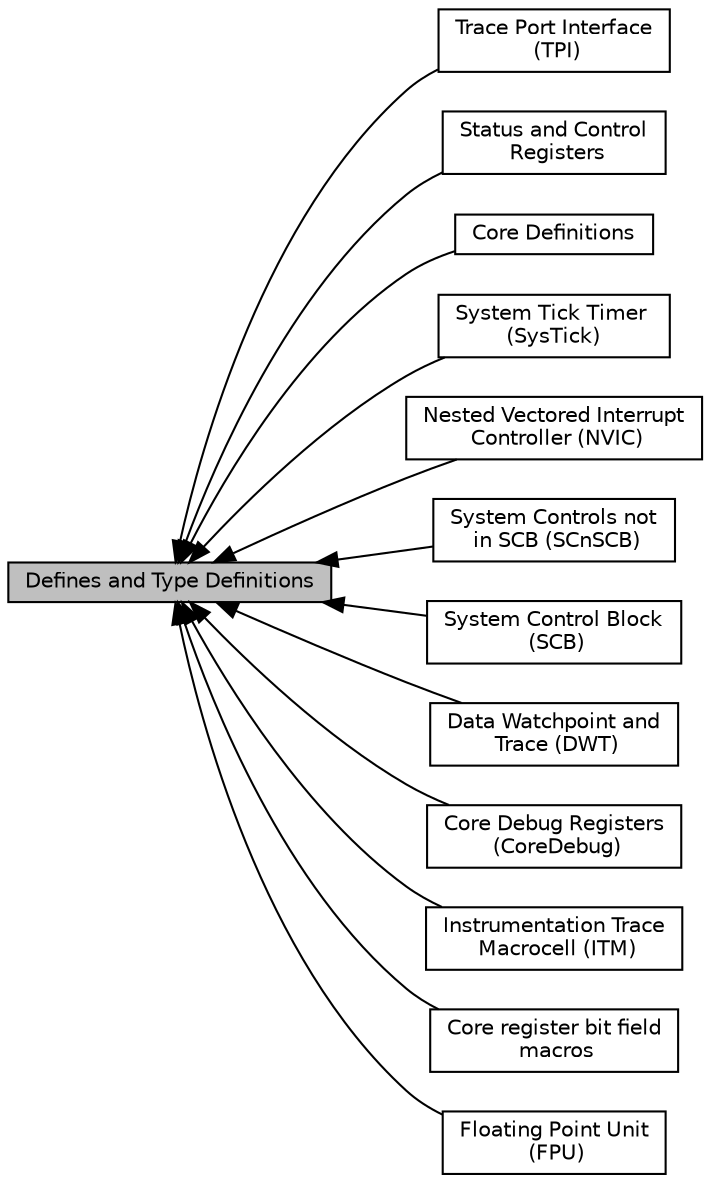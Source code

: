 digraph "Defines and Type Definitions"
{
  edge [fontname="Helvetica",fontsize="10",labelfontname="Helvetica",labelfontsize="10"];
  node [fontname="Helvetica",fontsize="10",shape=record];
  rankdir=LR;
  Node6 [label="Trace Port Interface\l (TPI)",height=0.2,width=0.4,color="black", fillcolor="white", style="filled",URL="$group___c_m_s_i_s___t_p_i.html",tooltip="Type definitions for the Trace Port Interface (TPI) "];
  Node1 [label="Status and Control\l Registers",height=0.2,width=0.4,color="black", fillcolor="white", style="filled",URL="$group___c_m_s_i_s___c_o_r_e.html",tooltip="Core Register type definitions. "];
  Node9 [label="Core Definitions",height=0.2,width=0.4,color="black", fillcolor="white", style="filled",URL="$group___c_m_s_i_s__core__base.html",tooltip="Definitions for base addresses, unions, and structures. "];
  Node4 [label="System Tick Timer \l(SysTick)",height=0.2,width=0.4,color="black", fillcolor="white", style="filled",URL="$group___c_m_s_i_s___sys_tick.html",tooltip="Type definitions for the System Timer Registers. "];
  Node2 [label="Nested Vectored Interrupt\l Controller (NVIC)",height=0.2,width=0.4,color="black", fillcolor="white", style="filled",URL="$group___c_m_s_i_s___n_v_i_c.html",tooltip="Type definitions for the NVIC Registers. "];
  Node10 [label="System Controls not\l in SCB (SCnSCB)",height=0.2,width=0.4,color="black", fillcolor="white", style="filled",URL="$group___c_m_s_i_s___s_cn_s_c_b.html",tooltip="Type definitions for the System Control and ID Register not in the SCB. "];
  Node3 [label="System Control Block\l (SCB)",height=0.2,width=0.4,color="black", fillcolor="white", style="filled",URL="$group___c_m_s_i_s___s_c_b.html",tooltip="Type definitions for the System Control Block Registers. "];
  Node5 [label="Data Watchpoint and\l Trace (DWT)",height=0.2,width=0.4,color="black", fillcolor="white", style="filled",URL="$group___c_m_s_i_s___d_w_t.html",tooltip="Type definitions for the Data Watchpoint and Trace (DWT) "];
  Node7 [label="Core Debug Registers\l (CoreDebug)",height=0.2,width=0.4,color="black", fillcolor="white", style="filled",URL="$group___c_m_s_i_s___core_debug.html",tooltip="Type definitions for the Core Debug Registers. "];
  Node11 [label="Instrumentation Trace\l Macrocell (ITM)",height=0.2,width=0.4,color="black", fillcolor="white", style="filled",URL="$group___c_m_s_i_s___i_t_m.html",tooltip="Type definitions for the Instrumentation Trace Macrocell (ITM) "];
  Node0 [label="Defines and Type Definitions",height=0.2,width=0.4,color="black", fillcolor="grey75", style="filled", fontcolor="black"];
  Node8 [label="Core register bit field\l macros",height=0.2,width=0.4,color="black", fillcolor="white", style="filled",URL="$group___c_m_s_i_s__core__bitfield.html",tooltip="Macros for use with bit field definitions (xxx_Pos, xxx_Msk). "];
  Node12 [label="Floating Point Unit\l (FPU)",height=0.2,width=0.4,color="black", fillcolor="white", style="filled",URL="$group___c_m_s_i_s___f_p_u.html",tooltip="Type definitions for the Floating Point Unit (FPU) "];
  Node0->Node1 [shape=plaintext, dir="back", style="solid"];
  Node0->Node2 [shape=plaintext, dir="back", style="solid"];
  Node0->Node3 [shape=plaintext, dir="back", style="solid"];
  Node0->Node4 [shape=plaintext, dir="back", style="solid"];
  Node0->Node5 [shape=plaintext, dir="back", style="solid"];
  Node0->Node6 [shape=plaintext, dir="back", style="solid"];
  Node0->Node7 [shape=plaintext, dir="back", style="solid"];
  Node0->Node8 [shape=plaintext, dir="back", style="solid"];
  Node0->Node9 [shape=plaintext, dir="back", style="solid"];
  Node0->Node10 [shape=plaintext, dir="back", style="solid"];
  Node0->Node11 [shape=plaintext, dir="back", style="solid"];
  Node0->Node12 [shape=plaintext, dir="back", style="solid"];
}
